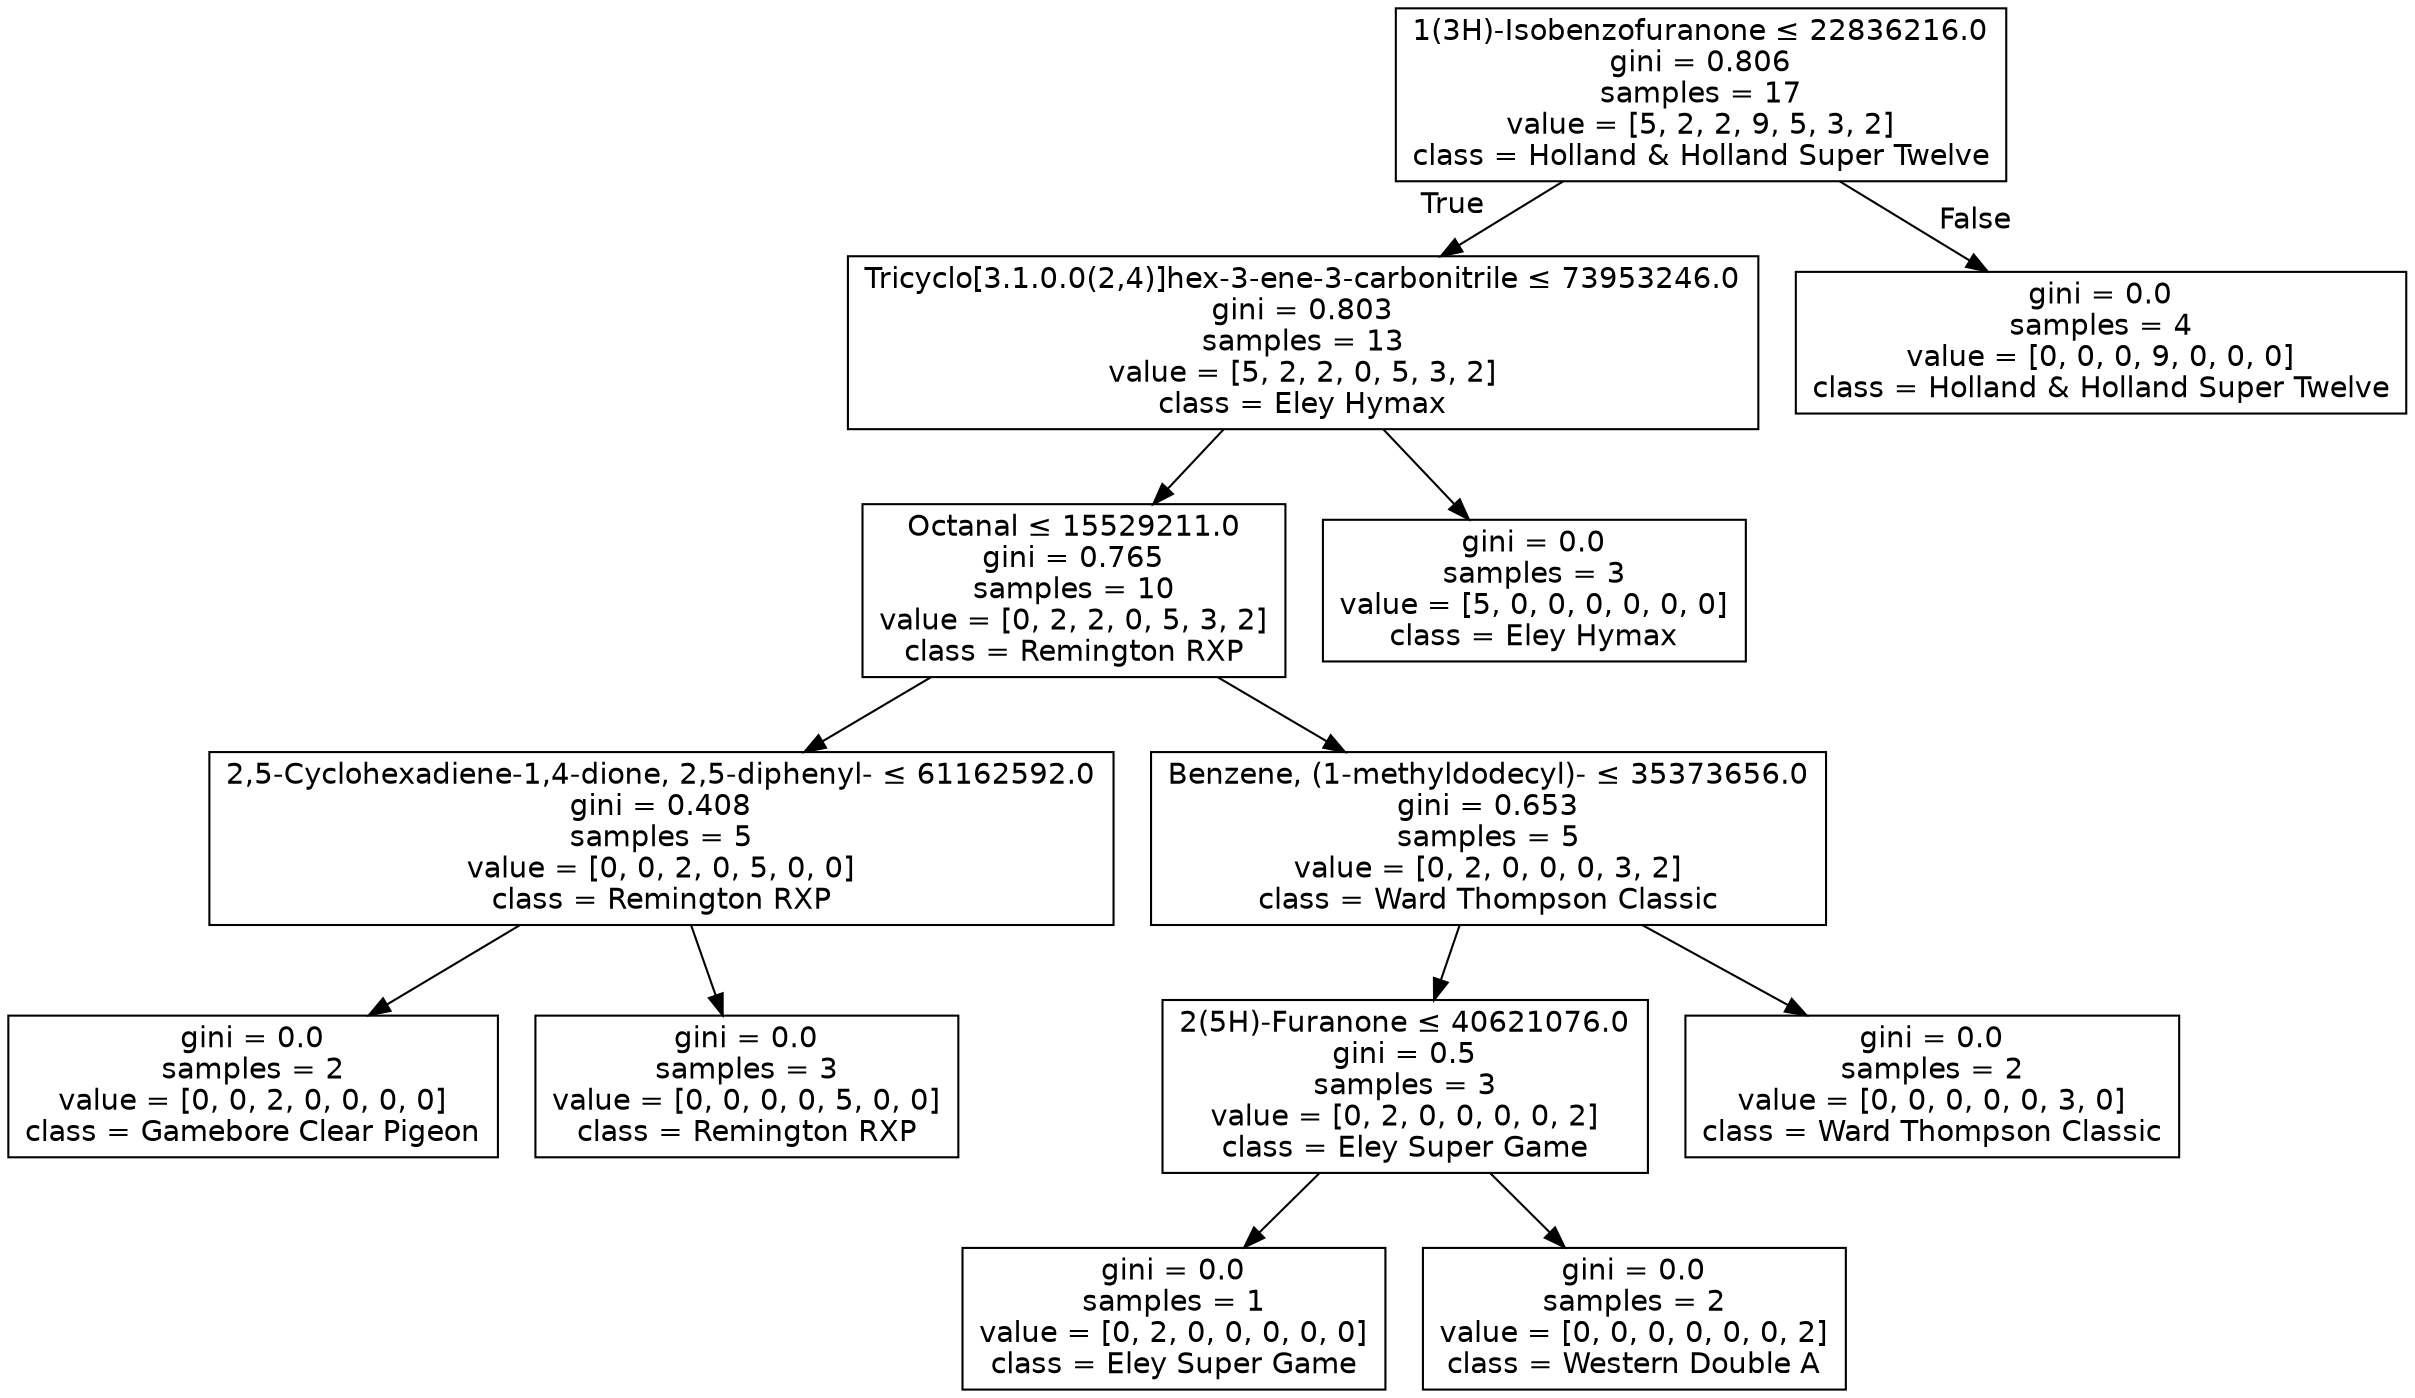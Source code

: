 digraph Tree {
node [shape=box, fontname="helvetica"] ;
edge [fontname="helvetica"] ;
0 [label=<1(3H)-Isobenzofuranone &le; 22836216.0<br/>gini = 0.806<br/>samples = 17<br/>value = [5, 2, 2, 9, 5, 3, 2]<br/>class = Holland &amp; Holland Super Twelve>] ;
1 [label=<Tricyclo[3.1.0.0(2,4)]hex-3-ene-3-carbonitrile &le; 73953246.0<br/>gini = 0.803<br/>samples = 13<br/>value = [5, 2, 2, 0, 5, 3, 2]<br/>class = Eley Hymax>] ;
0 -> 1 [labeldistance=2.5, labelangle=45, headlabel="True"] ;
2 [label=<Octanal &le; 15529211.0<br/>gini = 0.765<br/>samples = 10<br/>value = [0, 2, 2, 0, 5, 3, 2]<br/>class = Remington RXP>] ;
1 -> 2 ;
3 [label=<2,5-Cyclohexadiene-1,4-dione, 2,5-diphenyl- &le; 61162592.0<br/>gini = 0.408<br/>samples = 5<br/>value = [0, 0, 2, 0, 5, 0, 0]<br/>class = Remington RXP>] ;
2 -> 3 ;
4 [label=<gini = 0.0<br/>samples = 2<br/>value = [0, 0, 2, 0, 0, 0, 0]<br/>class = Gamebore Clear Pigeon>] ;
3 -> 4 ;
5 [label=<gini = 0.0<br/>samples = 3<br/>value = [0, 0, 0, 0, 5, 0, 0]<br/>class = Remington RXP>] ;
3 -> 5 ;
6 [label=<Benzene, (1-methyldodecyl)- &le; 35373656.0<br/>gini = 0.653<br/>samples = 5<br/>value = [0, 2, 0, 0, 0, 3, 2]<br/>class = Ward Thompson Classic>] ;
2 -> 6 ;
7 [label=<2(5H)-Furanone &le; 40621076.0<br/>gini = 0.5<br/>samples = 3<br/>value = [0, 2, 0, 0, 0, 0, 2]<br/>class = Eley Super Game>] ;
6 -> 7 ;
8 [label=<gini = 0.0<br/>samples = 1<br/>value = [0, 2, 0, 0, 0, 0, 0]<br/>class = Eley Super Game>] ;
7 -> 8 ;
9 [label=<gini = 0.0<br/>samples = 2<br/>value = [0, 0, 0, 0, 0, 0, 2]<br/>class = Western Double A>] ;
7 -> 9 ;
10 [label=<gini = 0.0<br/>samples = 2<br/>value = [0, 0, 0, 0, 0, 3, 0]<br/>class = Ward Thompson Classic>] ;
6 -> 10 ;
11 [label=<gini = 0.0<br/>samples = 3<br/>value = [5, 0, 0, 0, 0, 0, 0]<br/>class = Eley Hymax>] ;
1 -> 11 ;
12 [label=<gini = 0.0<br/>samples = 4<br/>value = [0, 0, 0, 9, 0, 0, 0]<br/>class = Holland &amp; Holland Super Twelve>] ;
0 -> 12 [labeldistance=2.5, labelangle=-45, headlabel="False"] ;
}
